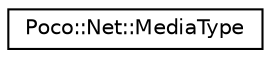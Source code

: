 digraph "Graphical Class Hierarchy"
{
 // LATEX_PDF_SIZE
  edge [fontname="Helvetica",fontsize="10",labelfontname="Helvetica",labelfontsize="10"];
  node [fontname="Helvetica",fontsize="10",shape=record];
  rankdir="LR";
  Node0 [label="Poco::Net::MediaType",height=0.2,width=0.4,color="black", fillcolor="white", style="filled",URL="$classPoco_1_1Net_1_1MediaType.html",tooltip=" "];
}
